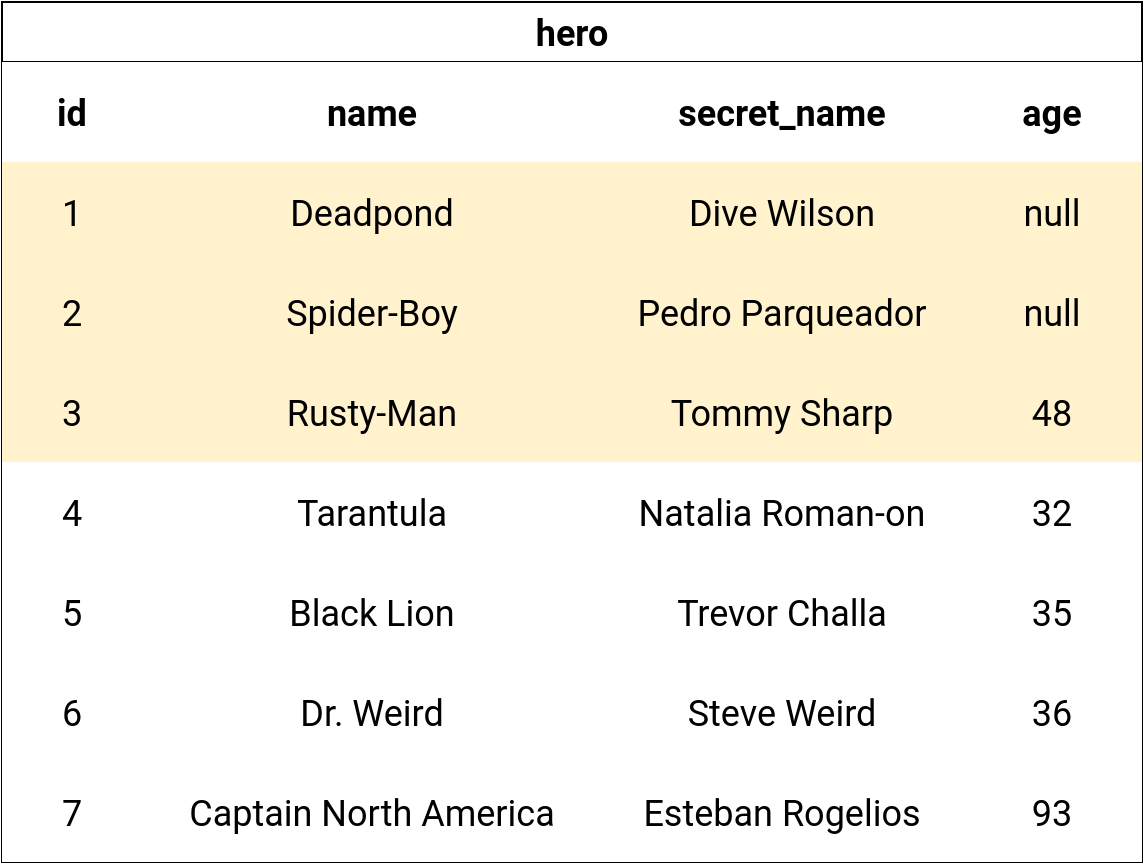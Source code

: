 <mxfile>
    <diagram id="RhcpNsM5stFIgJ67Fkjl" name="Page-1">
        <mxGraphModel dx="1139" dy="1161" grid="1" gridSize="10" guides="1" tooltips="1" connect="1" arrows="1" fold="1" page="1" pageScale="1" pageWidth="1920" pageHeight="1200" math="0" shadow="0">
            <root>
                <mxCell id="0"/>
                <mxCell id="1" parent="0"/>
                <mxCell id="2" value="&lt;font face=&quot;Roboto&quot; data-font-src=&quot;https://fonts.googleapis.com/css?family=Roboto&quot; style=&quot;font-size: 18px&quot;&gt;hero&lt;/font&gt;" style="shape=table;html=1;whiteSpace=wrap;startSize=30;container=1;collapsible=0;childLayout=tableLayout;fontStyle=1;align=center;fillColor=#FFFFFF;" vertex="1" parent="1">
                    <mxGeometry x="70" y="60" width="570" height="430" as="geometry"/>
                </mxCell>
                <mxCell id="3" value="" style="shape=partialRectangle;html=1;whiteSpace=wrap;collapsible=0;dropTarget=0;pointerEvents=0;fillColor=none;top=0;left=0;bottom=0;right=0;points=[[0,0.5],[1,0.5]];portConstraint=eastwest;" vertex="1" parent="2">
                    <mxGeometry y="30" width="570" height="50" as="geometry"/>
                </mxCell>
                <mxCell id="4" value="&lt;font style=&quot;font-size: 18px&quot; face=&quot;Roboto&quot; data-font-src=&quot;https://fonts.googleapis.com/css?family=Roboto&quot;&gt;&lt;b&gt;id&lt;/b&gt;&lt;/font&gt;" style="shape=partialRectangle;html=1;whiteSpace=wrap;connectable=0;fillColor=#FFFFFF;top=0;left=0;bottom=0;right=0;overflow=hidden;" vertex="1" parent="3">
                    <mxGeometry width="70" height="50" as="geometry"/>
                </mxCell>
                <mxCell id="5" value="&lt;font style=&quot;font-size: 18px&quot; face=&quot;Roboto&quot; data-font-src=&quot;https://fonts.googleapis.com/css?family=Roboto&quot;&gt;&lt;b&gt;name&lt;/b&gt;&lt;/font&gt;" style="shape=partialRectangle;html=1;whiteSpace=wrap;connectable=0;fillColor=#FFFFFF;top=0;left=0;bottom=0;right=0;overflow=hidden;" vertex="1" parent="3">
                    <mxGeometry x="70" width="230" height="50" as="geometry"/>
                </mxCell>
                <mxCell id="6" value="&lt;font style=&quot;font-size: 18px&quot; face=&quot;Roboto&quot; data-font-src=&quot;https://fonts.googleapis.com/css?family=Roboto&quot;&gt;&lt;b&gt;secret_name&lt;/b&gt;&lt;/font&gt;" style="shape=partialRectangle;html=1;whiteSpace=wrap;connectable=0;fillColor=#FFFFFF;top=0;left=0;bottom=0;right=0;overflow=hidden;" vertex="1" parent="3">
                    <mxGeometry x="300" width="180" height="50" as="geometry"/>
                </mxCell>
                <mxCell id="7" value="&lt;font style=&quot;font-size: 18px&quot; face=&quot;Roboto&quot; data-font-src=&quot;https://fonts.googleapis.com/css?family=Roboto&quot;&gt;&lt;b&gt;age&lt;/b&gt;&lt;/font&gt;" style="shape=partialRectangle;html=1;whiteSpace=wrap;connectable=0;fillColor=#FFFFFF;top=0;left=0;bottom=0;right=0;overflow=hidden;" vertex="1" parent="3">
                    <mxGeometry x="480" width="90" height="50" as="geometry"/>
                </mxCell>
                <mxCell id="9" value="" style="shape=partialRectangle;html=1;whiteSpace=wrap;collapsible=0;dropTarget=0;pointerEvents=0;fillColor=none;top=0;left=0;bottom=0;right=0;points=[[0,0.5],[1,0.5]];portConstraint=eastwest;" vertex="1" parent="2">
                    <mxGeometry y="80" width="570" height="50" as="geometry"/>
                </mxCell>
                <mxCell id="10" value="&lt;span style=&quot;font-weight: normal&quot;&gt;&lt;font style=&quot;font-size: 18px&quot; face=&quot;Roboto&quot; data-font-src=&quot;https://fonts.googleapis.com/css?family=Roboto&quot;&gt;1&lt;/font&gt;&lt;/span&gt;" style="shape=partialRectangle;html=1;whiteSpace=wrap;connectable=0;fillColor=#fff2cc;top=0;left=0;bottom=0;right=0;overflow=hidden;fontStyle=1;strokeColor=#d6b656;" vertex="1" parent="9">
                    <mxGeometry width="70" height="50" as="geometry"/>
                </mxCell>
                <mxCell id="11" value="&lt;span style=&quot;font-family: &amp;#34;roboto&amp;#34; ; font-size: 18px&quot;&gt;Deadpond&lt;/span&gt;" style="shape=partialRectangle;html=1;whiteSpace=wrap;connectable=0;fillColor=#fff2cc;top=0;left=0;bottom=0;right=0;overflow=hidden;strokeColor=#d6b656;" vertex="1" parent="9">
                    <mxGeometry x="70" width="230" height="50" as="geometry"/>
                </mxCell>
                <mxCell id="12" value="&lt;span style=&quot;font-family: &amp;#34;roboto&amp;#34; ; font-size: 18px&quot;&gt;Dive Wilson&lt;/span&gt;" style="shape=partialRectangle;html=1;whiteSpace=wrap;connectable=0;fillColor=#fff2cc;top=0;left=0;bottom=0;right=0;overflow=hidden;strokeColor=#d6b656;" vertex="1" parent="9">
                    <mxGeometry x="300" width="180" height="50" as="geometry"/>
                </mxCell>
                <mxCell id="13" value="&lt;span style=&quot;font-family: &amp;#34;roboto&amp;#34; ; font-size: 18px&quot;&gt;null&lt;/span&gt;" style="shape=partialRectangle;html=1;whiteSpace=wrap;connectable=0;fillColor=#fff2cc;top=0;left=0;bottom=0;right=0;overflow=hidden;strokeColor=#d6b656;" vertex="1" parent="9">
                    <mxGeometry x="480" width="90" height="50" as="geometry"/>
                </mxCell>
                <mxCell id="15" value="" style="shape=partialRectangle;html=1;whiteSpace=wrap;collapsible=0;dropTarget=0;pointerEvents=0;fillColor=none;top=0;left=0;bottom=0;right=0;points=[[0,0.5],[1,0.5]];portConstraint=eastwest;" vertex="1" parent="2">
                    <mxGeometry y="130" width="570" height="50" as="geometry"/>
                </mxCell>
                <mxCell id="16" value="&lt;span style=&quot;font-family: &amp;#34;roboto&amp;#34; ; font-size: 18px&quot;&gt;2&lt;/span&gt;" style="shape=partialRectangle;html=1;whiteSpace=wrap;connectable=0;fillColor=#fff2cc;top=0;left=0;bottom=0;right=0;overflow=hidden;strokeColor=#d6b656;" vertex="1" parent="15">
                    <mxGeometry width="70" height="50" as="geometry"/>
                </mxCell>
                <mxCell id="17" value="&lt;span style=&quot;font-family: &amp;#34;roboto&amp;#34; ; font-size: 18px&quot;&gt;Spider-Boy&lt;/span&gt;" style="shape=partialRectangle;html=1;whiteSpace=wrap;connectable=0;fillColor=#fff2cc;top=0;left=0;bottom=0;right=0;overflow=hidden;strokeColor=#d6b656;" vertex="1" parent="15">
                    <mxGeometry x="70" width="230" height="50" as="geometry"/>
                </mxCell>
                <mxCell id="18" value="&lt;span style=&quot;font-family: &amp;#34;roboto&amp;#34; ; font-size: 18px&quot;&gt;Pedro Parqueador&lt;/span&gt;" style="shape=partialRectangle;html=1;whiteSpace=wrap;connectable=0;fillColor=#fff2cc;top=0;left=0;bottom=0;right=0;overflow=hidden;strokeColor=#d6b656;" vertex="1" parent="15">
                    <mxGeometry x="300" width="180" height="50" as="geometry"/>
                </mxCell>
                <mxCell id="19" value="&lt;span style=&quot;font-family: &amp;#34;roboto&amp;#34; ; font-size: 18px&quot;&gt;null&lt;/span&gt;" style="shape=partialRectangle;html=1;whiteSpace=wrap;connectable=0;fillColor=#fff2cc;top=0;left=0;bottom=0;right=0;overflow=hidden;strokeColor=#d6b656;" vertex="1" parent="15">
                    <mxGeometry x="480" width="90" height="50" as="geometry"/>
                </mxCell>
                <mxCell id="21" style="shape=partialRectangle;html=1;whiteSpace=wrap;collapsible=0;dropTarget=0;pointerEvents=0;fillColor=none;top=0;left=0;bottom=0;right=0;points=[[0,0.5],[1,0.5]];portConstraint=eastwest;" vertex="1" parent="2">
                    <mxGeometry y="180" width="570" height="50" as="geometry"/>
                </mxCell>
                <mxCell id="22" value="&lt;span style=&quot;font-family: &amp;#34;roboto&amp;#34; ; font-size: 18px&quot;&gt;3&lt;/span&gt;" style="shape=partialRectangle;html=1;whiteSpace=wrap;connectable=0;fillColor=#fff2cc;top=0;left=0;bottom=0;right=0;overflow=hidden;strokeColor=#d6b656;" vertex="1" parent="21">
                    <mxGeometry width="70" height="50" as="geometry"/>
                </mxCell>
                <mxCell id="23" value="&lt;span style=&quot;font-family: &amp;#34;roboto&amp;#34; ; font-size: 18px&quot;&gt;Rusty-Man&lt;/span&gt;" style="shape=partialRectangle;html=1;whiteSpace=wrap;connectable=0;fillColor=#fff2cc;top=0;left=0;bottom=0;right=0;overflow=hidden;strokeColor=#d6b656;" vertex="1" parent="21">
                    <mxGeometry x="70" width="230" height="50" as="geometry"/>
                </mxCell>
                <mxCell id="24" value="&lt;span style=&quot;font-family: &amp;#34;roboto&amp;#34; ; font-size: 18px&quot;&gt;Tommy Sharp&lt;/span&gt;" style="shape=partialRectangle;html=1;whiteSpace=wrap;connectable=0;fillColor=#fff2cc;top=0;left=0;bottom=0;right=0;overflow=hidden;strokeColor=#d6b656;" vertex="1" parent="21">
                    <mxGeometry x="300" width="180" height="50" as="geometry"/>
                </mxCell>
                <mxCell id="25" value="&lt;span style=&quot;font-family: &amp;#34;roboto&amp;#34; ; font-size: 18px&quot;&gt;48&lt;/span&gt;" style="shape=partialRectangle;html=1;whiteSpace=wrap;connectable=0;fillColor=#fff2cc;top=0;left=0;bottom=0;right=0;overflow=hidden;strokeColor=#d6b656;" vertex="1" parent="21">
                    <mxGeometry x="480" width="90" height="50" as="geometry"/>
                </mxCell>
                <mxCell id="27" style="shape=partialRectangle;html=1;whiteSpace=wrap;collapsible=0;dropTarget=0;pointerEvents=0;fillColor=none;top=0;left=0;bottom=0;right=0;points=[[0,0.5],[1,0.5]];portConstraint=eastwest;" vertex="1" parent="2">
                    <mxGeometry y="230" width="570" height="50" as="geometry"/>
                </mxCell>
                <mxCell id="28" value="&lt;font face=&quot;roboto&quot;&gt;&lt;span style=&quot;font-size: 18px&quot;&gt;4&lt;/span&gt;&lt;/font&gt;" style="shape=partialRectangle;html=1;whiteSpace=wrap;connectable=0;fillColor=#FFFFFF;top=0;left=0;bottom=0;right=0;overflow=hidden;" vertex="1" parent="27">
                    <mxGeometry width="70" height="50" as="geometry"/>
                </mxCell>
                <mxCell id="29" value="&lt;span style=&quot;font-family: &amp;#34;roboto&amp;#34; ; font-size: 18px&quot;&gt;Tarantula&lt;/span&gt;" style="shape=partialRectangle;html=1;whiteSpace=wrap;connectable=0;fillColor=#FFFFFF;top=0;left=0;bottom=0;right=0;overflow=hidden;" vertex="1" parent="27">
                    <mxGeometry x="70" width="230" height="50" as="geometry"/>
                </mxCell>
                <mxCell id="30" value="&lt;font face=&quot;roboto&quot;&gt;&lt;span style=&quot;font-size: 18px&quot;&gt;Natalia Roman-on&lt;/span&gt;&lt;/font&gt;" style="shape=partialRectangle;html=1;whiteSpace=wrap;connectable=0;fillColor=#FFFFFF;top=0;left=0;bottom=0;right=0;overflow=hidden;" vertex="1" parent="27">
                    <mxGeometry x="300" width="180" height="50" as="geometry"/>
                </mxCell>
                <mxCell id="31" value="&lt;span style=&quot;font-family: &amp;#34;roboto&amp;#34; ; font-size: 18px&quot;&gt;32&lt;/span&gt;" style="shape=partialRectangle;html=1;whiteSpace=wrap;connectable=0;fillColor=#FFFFFF;top=0;left=0;bottom=0;right=0;overflow=hidden;" vertex="1" parent="27">
                    <mxGeometry x="480" width="90" height="50" as="geometry"/>
                </mxCell>
                <mxCell id="32" style="shape=partialRectangle;html=1;whiteSpace=wrap;collapsible=0;dropTarget=0;pointerEvents=0;fillColor=none;top=0;left=0;bottom=0;right=0;points=[[0,0.5],[1,0.5]];portConstraint=eastwest;" vertex="1" parent="2">
                    <mxGeometry y="280" width="570" height="50" as="geometry"/>
                </mxCell>
                <mxCell id="33" value="&lt;span style=&quot;font-family: &amp;#34;roboto&amp;#34; ; font-size: 18px&quot;&gt;5&lt;/span&gt;" style="shape=partialRectangle;html=1;whiteSpace=wrap;connectable=0;fillColor=#FFFFFF;top=0;left=0;bottom=0;right=0;overflow=hidden;" vertex="1" parent="32">
                    <mxGeometry width="70" height="50" as="geometry"/>
                </mxCell>
                <mxCell id="34" value="&lt;font face=&quot;roboto&quot;&gt;&lt;span style=&quot;font-size: 18px&quot;&gt;Black Lion&lt;/span&gt;&lt;/font&gt;" style="shape=partialRectangle;html=1;whiteSpace=wrap;connectable=0;fillColor=#FFFFFF;top=0;left=0;bottom=0;right=0;overflow=hidden;" vertex="1" parent="32">
                    <mxGeometry x="70" width="230" height="50" as="geometry"/>
                </mxCell>
                <mxCell id="35" value="&lt;font face=&quot;roboto&quot;&gt;&lt;span style=&quot;font-size: 18px&quot;&gt;Trevor Challa&lt;/span&gt;&lt;/font&gt;" style="shape=partialRectangle;html=1;whiteSpace=wrap;connectable=0;fillColor=#FFFFFF;top=0;left=0;bottom=0;right=0;overflow=hidden;" vertex="1" parent="32">
                    <mxGeometry x="300" width="180" height="50" as="geometry"/>
                </mxCell>
                <mxCell id="36" value="&lt;span style=&quot;font-family: &amp;#34;roboto&amp;#34; ; font-size: 18px&quot;&gt;35&lt;/span&gt;" style="shape=partialRectangle;html=1;whiteSpace=wrap;connectable=0;fillColor=#FFFFFF;top=0;left=0;bottom=0;right=0;overflow=hidden;" vertex="1" parent="32">
                    <mxGeometry x="480" width="90" height="50" as="geometry"/>
                </mxCell>
                <mxCell id="37" style="shape=partialRectangle;html=1;whiteSpace=wrap;collapsible=0;dropTarget=0;pointerEvents=0;fillColor=none;top=0;left=0;bottom=0;right=0;points=[[0,0.5],[1,0.5]];portConstraint=eastwest;" vertex="1" parent="2">
                    <mxGeometry y="330" width="570" height="50" as="geometry"/>
                </mxCell>
                <mxCell id="38" value="&lt;span style=&quot;font-family: &amp;#34;roboto&amp;#34; ; font-size: 18px&quot;&gt;6&lt;/span&gt;" style="shape=partialRectangle;html=1;whiteSpace=wrap;connectable=0;fillColor=#FFFFFF;top=0;left=0;bottom=0;right=0;overflow=hidden;" vertex="1" parent="37">
                    <mxGeometry width="70" height="50" as="geometry"/>
                </mxCell>
                <mxCell id="39" value="&lt;font face=&quot;roboto&quot;&gt;&lt;span style=&quot;font-size: 18px&quot;&gt;Dr. Weird&lt;/span&gt;&lt;/font&gt;" style="shape=partialRectangle;html=1;whiteSpace=wrap;connectable=0;fillColor=#FFFFFF;top=0;left=0;bottom=0;right=0;overflow=hidden;" vertex="1" parent="37">
                    <mxGeometry x="70" width="230" height="50" as="geometry"/>
                </mxCell>
                <mxCell id="40" value="&lt;font face=&quot;roboto&quot;&gt;&lt;span style=&quot;font-size: 18px&quot;&gt;Steve Weird&lt;/span&gt;&lt;/font&gt;" style="shape=partialRectangle;html=1;whiteSpace=wrap;connectable=0;fillColor=#FFFFFF;top=0;left=0;bottom=0;right=0;overflow=hidden;" vertex="1" parent="37">
                    <mxGeometry x="300" width="180" height="50" as="geometry"/>
                </mxCell>
                <mxCell id="41" value="&lt;span style=&quot;font-family: &amp;#34;roboto&amp;#34; ; font-size: 18px&quot;&gt;36&lt;/span&gt;" style="shape=partialRectangle;html=1;whiteSpace=wrap;connectable=0;fillColor=#FFFFFF;top=0;left=0;bottom=0;right=0;overflow=hidden;" vertex="1" parent="37">
                    <mxGeometry x="480" width="90" height="50" as="geometry"/>
                </mxCell>
                <mxCell id="47" style="shape=partialRectangle;html=1;whiteSpace=wrap;collapsible=0;dropTarget=0;pointerEvents=0;fillColor=none;top=0;left=0;bottom=0;right=0;points=[[0,0.5],[1,0.5]];portConstraint=eastwest;" vertex="1" parent="2">
                    <mxGeometry y="380" width="570" height="50" as="geometry"/>
                </mxCell>
                <mxCell id="48" value="&lt;span style=&quot;font-family: &amp;#34;roboto&amp;#34; ; font-size: 18px&quot;&gt;7&lt;/span&gt;" style="shape=partialRectangle;html=1;whiteSpace=wrap;connectable=0;fillColor=#FFFFFF;top=0;left=0;bottom=0;right=0;overflow=hidden;" vertex="1" parent="47">
                    <mxGeometry width="70" height="50" as="geometry"/>
                </mxCell>
                <mxCell id="49" value="&lt;font face=&quot;roboto&quot;&gt;&lt;span style=&quot;font-size: 18px&quot;&gt;Captain North America&lt;/span&gt;&lt;/font&gt;" style="shape=partialRectangle;html=1;whiteSpace=wrap;connectable=0;fillColor=#FFFFFF;top=0;left=0;bottom=0;right=0;overflow=hidden;" vertex="1" parent="47">
                    <mxGeometry x="70" width="230" height="50" as="geometry"/>
                </mxCell>
                <mxCell id="50" value="&lt;font face=&quot;roboto&quot;&gt;&lt;span style=&quot;font-size: 18px&quot;&gt;Esteban Rogelios&lt;/span&gt;&lt;/font&gt;" style="shape=partialRectangle;html=1;whiteSpace=wrap;connectable=0;fillColor=#FFFFFF;top=0;left=0;bottom=0;right=0;overflow=hidden;" vertex="1" parent="47">
                    <mxGeometry x="300" width="180" height="50" as="geometry"/>
                </mxCell>
                <mxCell id="51" value="&lt;span style=&quot;font-family: &amp;#34;roboto&amp;#34; ; font-size: 18px&quot;&gt;93&lt;/span&gt;" style="shape=partialRectangle;html=1;whiteSpace=wrap;connectable=0;fillColor=#FFFFFF;top=0;left=0;bottom=0;right=0;overflow=hidden;" vertex="1" parent="47">
                    <mxGeometry x="480" width="90" height="50" as="geometry"/>
                </mxCell>
            </root>
        </mxGraphModel>
    </diagram>
</mxfile>